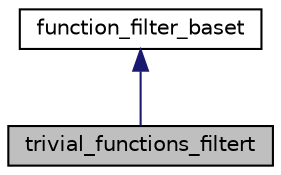 digraph "trivial_functions_filtert"
{
 // LATEX_PDF_SIZE
  bgcolor="transparent";
  edge [fontname="Helvetica",fontsize="10",labelfontname="Helvetica",labelfontsize="10"];
  node [fontname="Helvetica",fontsize="10",shape=record];
  Node1 [label="trivial_functions_filtert",height=0.2,width=0.4,color="black", fillcolor="grey75", style="filled", fontcolor="black",tooltip="Filters out trivial functions."];
  Node2 -> Node1 [dir="back",color="midnightblue",fontsize="10",style="solid",fontname="Helvetica"];
  Node2 [label="function_filter_baset",height=0.2,width=0.4,color="black",URL="$classfunction__filter__baset.html",tooltip="Base class for filtering functions."];
}
